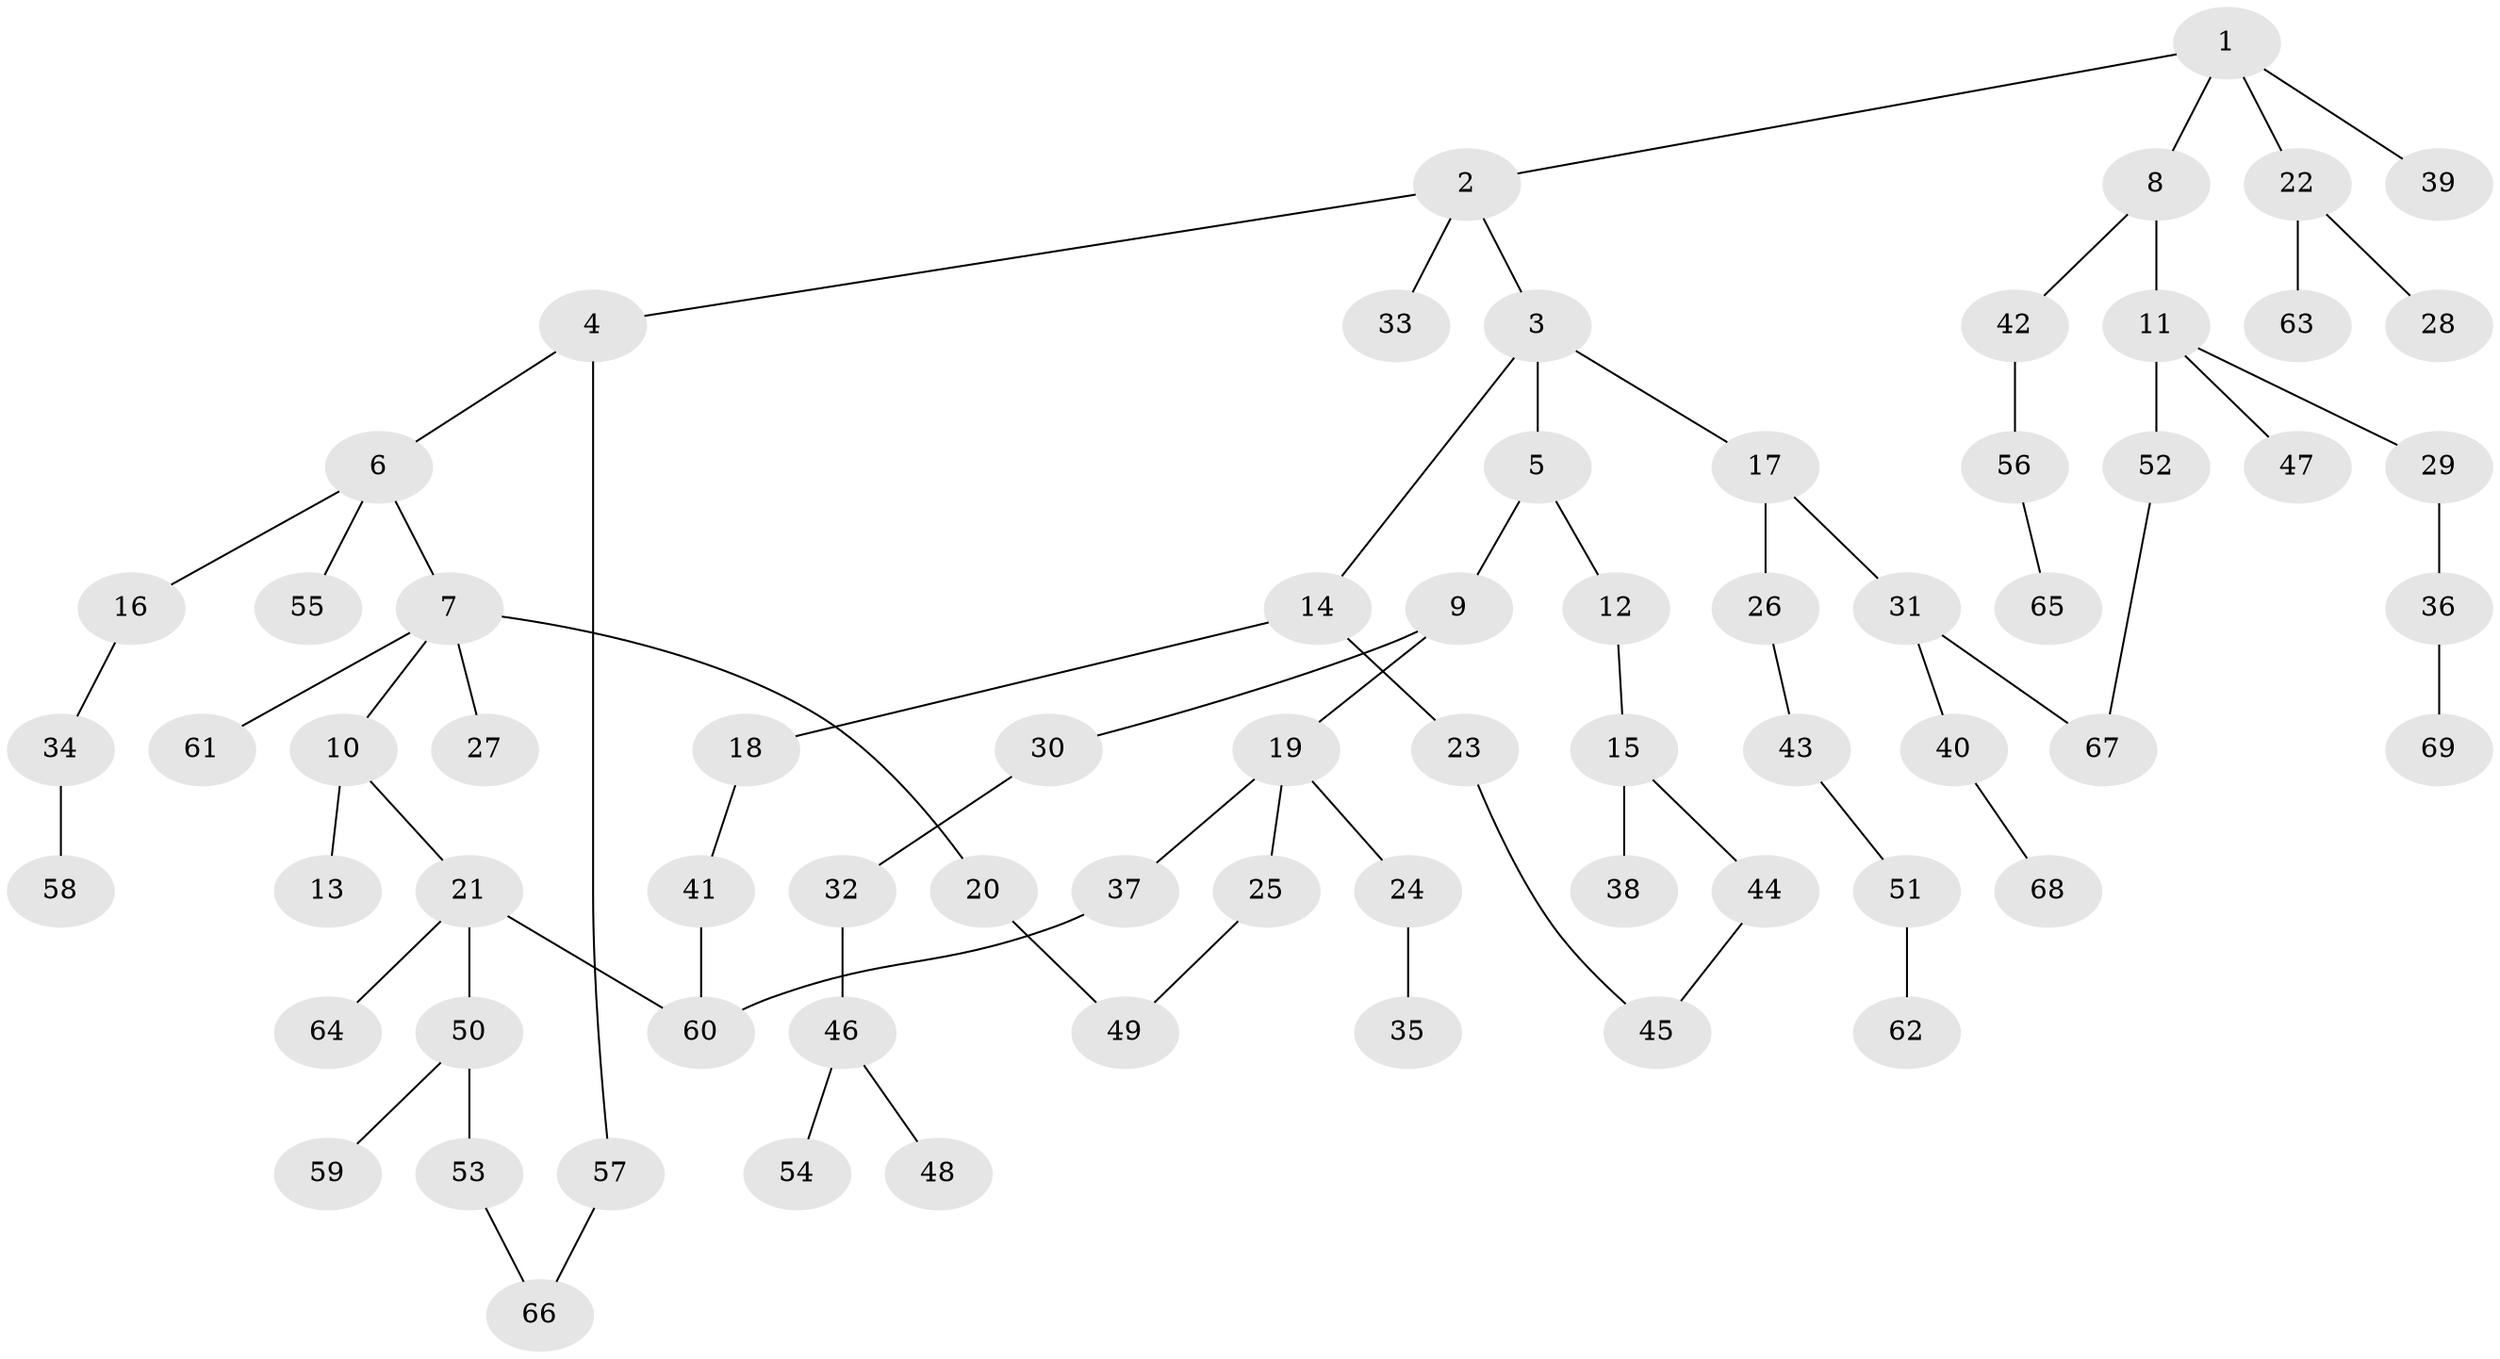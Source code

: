 // original degree distribution, {5: 0.052083333333333336, 4: 0.10416666666666667, 3: 0.10416666666666667, 6: 0.010416666666666666, 1: 0.40625, 2: 0.3229166666666667}
// Generated by graph-tools (version 1.1) at 2025/48/03/04/25 22:48:57]
// undirected, 69 vertices, 74 edges
graph export_dot {
  node [color=gray90,style=filled];
  1;
  2;
  3;
  4;
  5;
  6;
  7;
  8;
  9;
  10;
  11;
  12;
  13;
  14;
  15;
  16;
  17;
  18;
  19;
  20;
  21;
  22;
  23;
  24;
  25;
  26;
  27;
  28;
  29;
  30;
  31;
  32;
  33;
  34;
  35;
  36;
  37;
  38;
  39;
  40;
  41;
  42;
  43;
  44;
  45;
  46;
  47;
  48;
  49;
  50;
  51;
  52;
  53;
  54;
  55;
  56;
  57;
  58;
  59;
  60;
  61;
  62;
  63;
  64;
  65;
  66;
  67;
  68;
  69;
  1 -- 2 [weight=1.0];
  1 -- 8 [weight=1.0];
  1 -- 22 [weight=1.0];
  1 -- 39 [weight=1.0];
  2 -- 3 [weight=1.0];
  2 -- 4 [weight=1.0];
  2 -- 33 [weight=1.0];
  3 -- 5 [weight=1.0];
  3 -- 14 [weight=1.0];
  3 -- 17 [weight=1.0];
  4 -- 6 [weight=1.0];
  4 -- 57 [weight=1.0];
  5 -- 9 [weight=1.0];
  5 -- 12 [weight=1.0];
  6 -- 7 [weight=1.0];
  6 -- 16 [weight=1.0];
  6 -- 55 [weight=1.0];
  7 -- 10 [weight=1.0];
  7 -- 20 [weight=1.0];
  7 -- 27 [weight=1.0];
  7 -- 61 [weight=1.0];
  8 -- 11 [weight=1.0];
  8 -- 42 [weight=1.0];
  9 -- 19 [weight=1.0];
  9 -- 30 [weight=1.0];
  10 -- 13 [weight=1.0];
  10 -- 21 [weight=1.0];
  11 -- 29 [weight=1.0];
  11 -- 47 [weight=1.0];
  11 -- 52 [weight=1.0];
  12 -- 15 [weight=1.0];
  14 -- 18 [weight=1.0];
  14 -- 23 [weight=1.0];
  15 -- 38 [weight=1.0];
  15 -- 44 [weight=1.0];
  16 -- 34 [weight=1.0];
  17 -- 26 [weight=1.0];
  17 -- 31 [weight=1.0];
  18 -- 41 [weight=1.0];
  19 -- 24 [weight=1.0];
  19 -- 25 [weight=1.0];
  19 -- 37 [weight=1.0];
  20 -- 49 [weight=1.0];
  21 -- 50 [weight=1.0];
  21 -- 60 [weight=1.0];
  21 -- 64 [weight=1.0];
  22 -- 28 [weight=1.0];
  22 -- 63 [weight=1.0];
  23 -- 45 [weight=1.0];
  24 -- 35 [weight=1.0];
  25 -- 49 [weight=1.0];
  26 -- 43 [weight=1.0];
  29 -- 36 [weight=1.0];
  30 -- 32 [weight=1.0];
  31 -- 40 [weight=1.0];
  31 -- 67 [weight=1.0];
  32 -- 46 [weight=1.0];
  34 -- 58 [weight=1.0];
  36 -- 69 [weight=1.0];
  37 -- 60 [weight=1.0];
  40 -- 68 [weight=1.0];
  41 -- 60 [weight=1.0];
  42 -- 56 [weight=1.0];
  43 -- 51 [weight=1.0];
  44 -- 45 [weight=1.0];
  46 -- 48 [weight=1.0];
  46 -- 54 [weight=1.0];
  50 -- 53 [weight=1.0];
  50 -- 59 [weight=1.0];
  51 -- 62 [weight=1.0];
  52 -- 67 [weight=1.0];
  53 -- 66 [weight=1.0];
  56 -- 65 [weight=1.0];
  57 -- 66 [weight=1.0];
}

